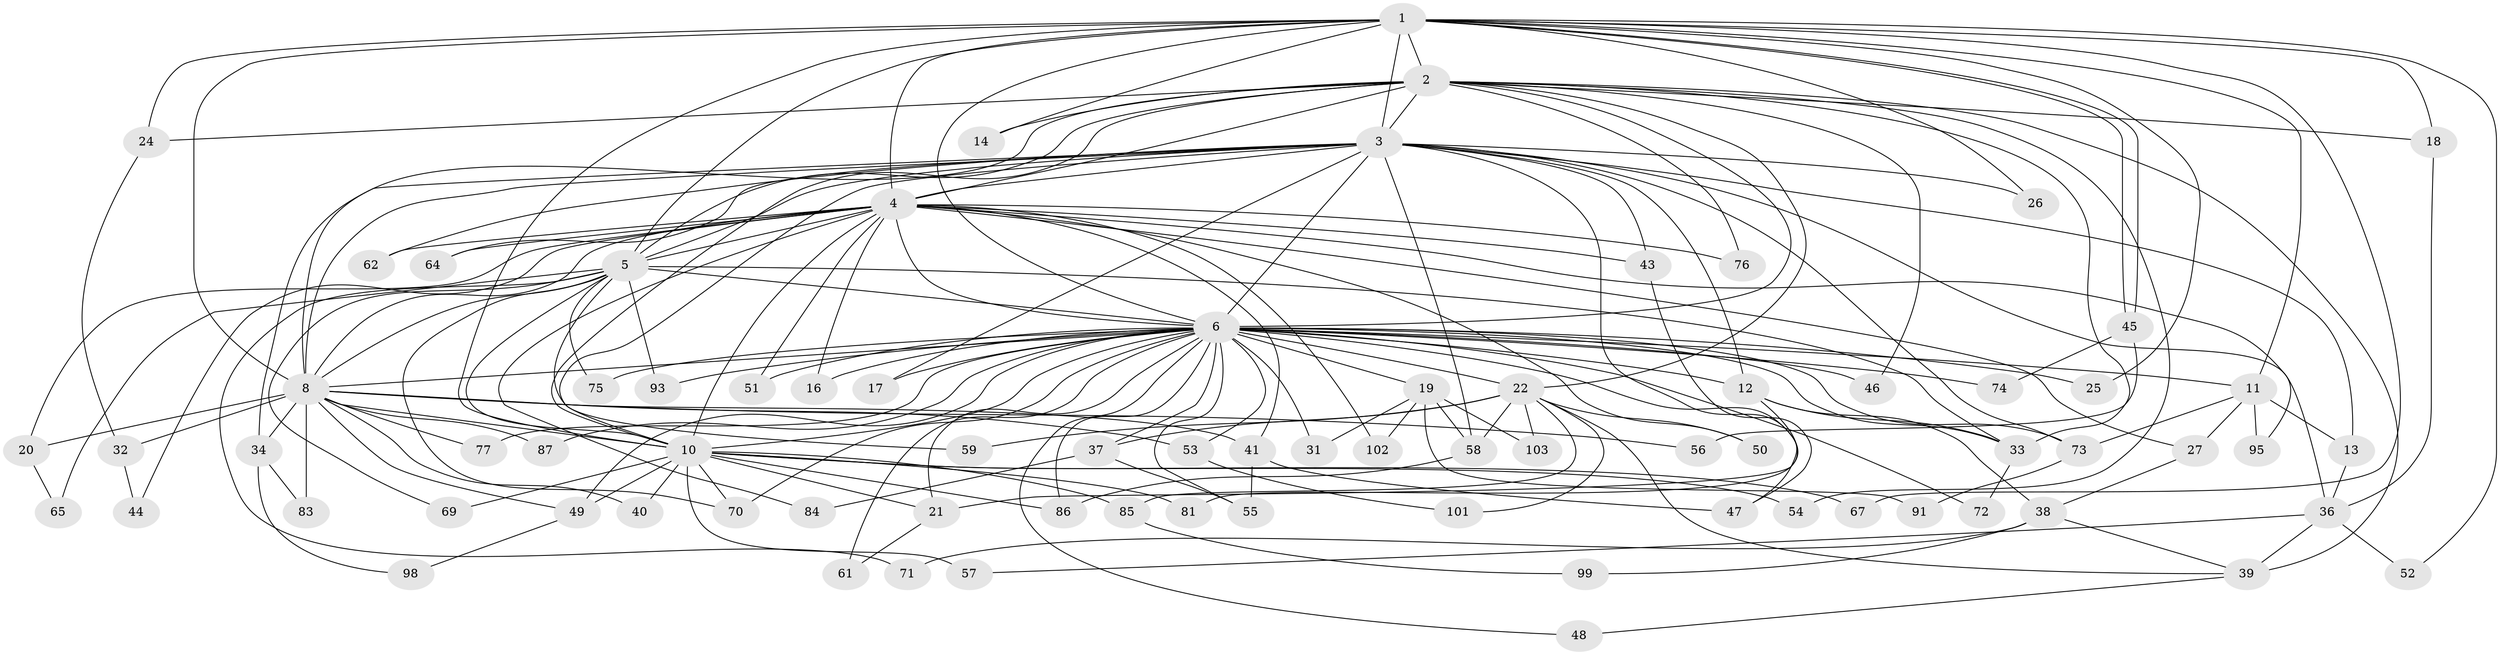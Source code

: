 // original degree distribution, {20: 0.009708737864077669, 21: 0.019417475728155338, 18: 0.019417475728155338, 25: 0.019417475728155338, 13: 0.019417475728155338, 24: 0.009708737864077669, 6: 0.02912621359223301, 5: 0.02912621359223301, 3: 0.18446601941747573, 2: 0.5436893203883495, 11: 0.019417475728155338, 4: 0.0970873786407767}
// Generated by graph-tools (version 1.1) at 2025/11/02/27/25 16:11:02]
// undirected, 78 vertices, 180 edges
graph export_dot {
graph [start="1"]
  node [color=gray90,style=filled];
  1 [super="+82"];
  2 [super="+28"];
  3 [super="+7"];
  4 [super="+35"];
  5 [super="+63"];
  6 [super="+9"];
  8 [super="+15"];
  10 [super="+23"];
  11 [super="+100"];
  12;
  13 [super="+88"];
  14;
  16;
  17;
  18;
  19 [super="+92"];
  20 [super="+68"];
  21 [super="+29"];
  22 [super="+30"];
  24;
  25;
  26;
  27;
  31 [super="+60"];
  32;
  33 [super="+42"];
  34;
  36 [super="+79"];
  37;
  38 [super="+97"];
  39 [super="+80"];
  40;
  41 [super="+89"];
  43;
  44;
  45;
  46;
  47 [super="+66"];
  48;
  49 [super="+78"];
  50;
  51;
  52;
  53;
  54;
  55 [super="+94"];
  56;
  57;
  58;
  59;
  61;
  62;
  64;
  65;
  67;
  69;
  70 [super="+90"];
  71;
  72;
  73;
  74;
  75;
  76;
  77;
  81;
  83;
  84;
  85;
  86 [super="+96"];
  87;
  91;
  93;
  95;
  98;
  99;
  101;
  102;
  103;
  1 -- 2 [weight=2];
  1 -- 3 [weight=2];
  1 -- 4;
  1 -- 5;
  1 -- 6 [weight=2];
  1 -- 8;
  1 -- 10;
  1 -- 11;
  1 -- 14;
  1 -- 18;
  1 -- 24;
  1 -- 25;
  1 -- 26;
  1 -- 45;
  1 -- 45;
  1 -- 52;
  1 -- 67;
  2 -- 3 [weight=2];
  2 -- 4 [weight=2];
  2 -- 5 [weight=2];
  2 -- 6 [weight=2];
  2 -- 8;
  2 -- 10;
  2 -- 14;
  2 -- 18;
  2 -- 22;
  2 -- 24;
  2 -- 46;
  2 -- 54;
  2 -- 76;
  2 -- 39 [weight=2];
  2 -- 33;
  3 -- 4 [weight=2];
  3 -- 5 [weight=2];
  3 -- 6 [weight=4];
  3 -- 8 [weight=3];
  3 -- 10 [weight=2];
  3 -- 12;
  3 -- 17;
  3 -- 34;
  3 -- 43;
  3 -- 58;
  3 -- 62;
  3 -- 64;
  3 -- 73;
  3 -- 13;
  3 -- 81;
  3 -- 26;
  3 -- 95;
  4 -- 5;
  4 -- 6 [weight=2];
  4 -- 8;
  4 -- 10;
  4 -- 16;
  4 -- 20;
  4 -- 27;
  4 -- 36;
  4 -- 41 [weight=2];
  4 -- 43;
  4 -- 44;
  4 -- 50;
  4 -- 51;
  4 -- 62;
  4 -- 64;
  4 -- 76;
  4 -- 84;
  4 -- 102;
  5 -- 6 [weight=2];
  5 -- 8;
  5 -- 10 [weight=2];
  5 -- 59;
  5 -- 65;
  5 -- 69;
  5 -- 71;
  5 -- 75;
  5 -- 93;
  5 -- 70;
  5 -- 33;
  6 -- 8 [weight=2];
  6 -- 10 [weight=2];
  6 -- 11;
  6 -- 17;
  6 -- 19 [weight=2];
  6 -- 21;
  6 -- 22 [weight=2];
  6 -- 25;
  6 -- 33;
  6 -- 46;
  6 -- 48;
  6 -- 51;
  6 -- 61;
  6 -- 70;
  6 -- 72;
  6 -- 75;
  6 -- 93;
  6 -- 73;
  6 -- 74;
  6 -- 12;
  6 -- 77;
  6 -- 16;
  6 -- 87;
  6 -- 31 [weight=2];
  6 -- 37;
  6 -- 47;
  6 -- 49;
  6 -- 53;
  6 -- 55;
  6 -- 86;
  8 -- 10;
  8 -- 32;
  8 -- 83;
  8 -- 34;
  8 -- 40;
  8 -- 41;
  8 -- 77;
  8 -- 20 [weight=2];
  8 -- 53;
  8 -- 87;
  8 -- 56;
  8 -- 49;
  10 -- 21;
  10 -- 40;
  10 -- 49;
  10 -- 54;
  10 -- 57;
  10 -- 67;
  10 -- 69;
  10 -- 81;
  10 -- 85;
  10 -- 86;
  10 -- 70;
  11 -- 13;
  11 -- 27;
  11 -- 95;
  11 -- 73;
  12 -- 33;
  12 -- 38;
  12 -- 21;
  13 -- 36;
  18 -- 36;
  19 -- 31;
  19 -- 91;
  19 -- 103;
  19 -- 58;
  19 -- 102;
  20 -- 65;
  21 -- 61;
  22 -- 37;
  22 -- 39;
  22 -- 50;
  22 -- 58;
  22 -- 59;
  22 -- 85;
  22 -- 101;
  22 -- 103;
  24 -- 32;
  27 -- 38;
  32 -- 44;
  33 -- 72;
  34 -- 83;
  34 -- 98;
  36 -- 52;
  36 -- 57;
  36 -- 39;
  37 -- 55;
  37 -- 84;
  38 -- 71;
  38 -- 99;
  38 -- 39;
  39 -- 48;
  41 -- 47;
  41 -- 55;
  43 -- 47;
  45 -- 56;
  45 -- 74;
  49 -- 98;
  53 -- 101;
  58 -- 86;
  73 -- 91;
  85 -- 99;
}
